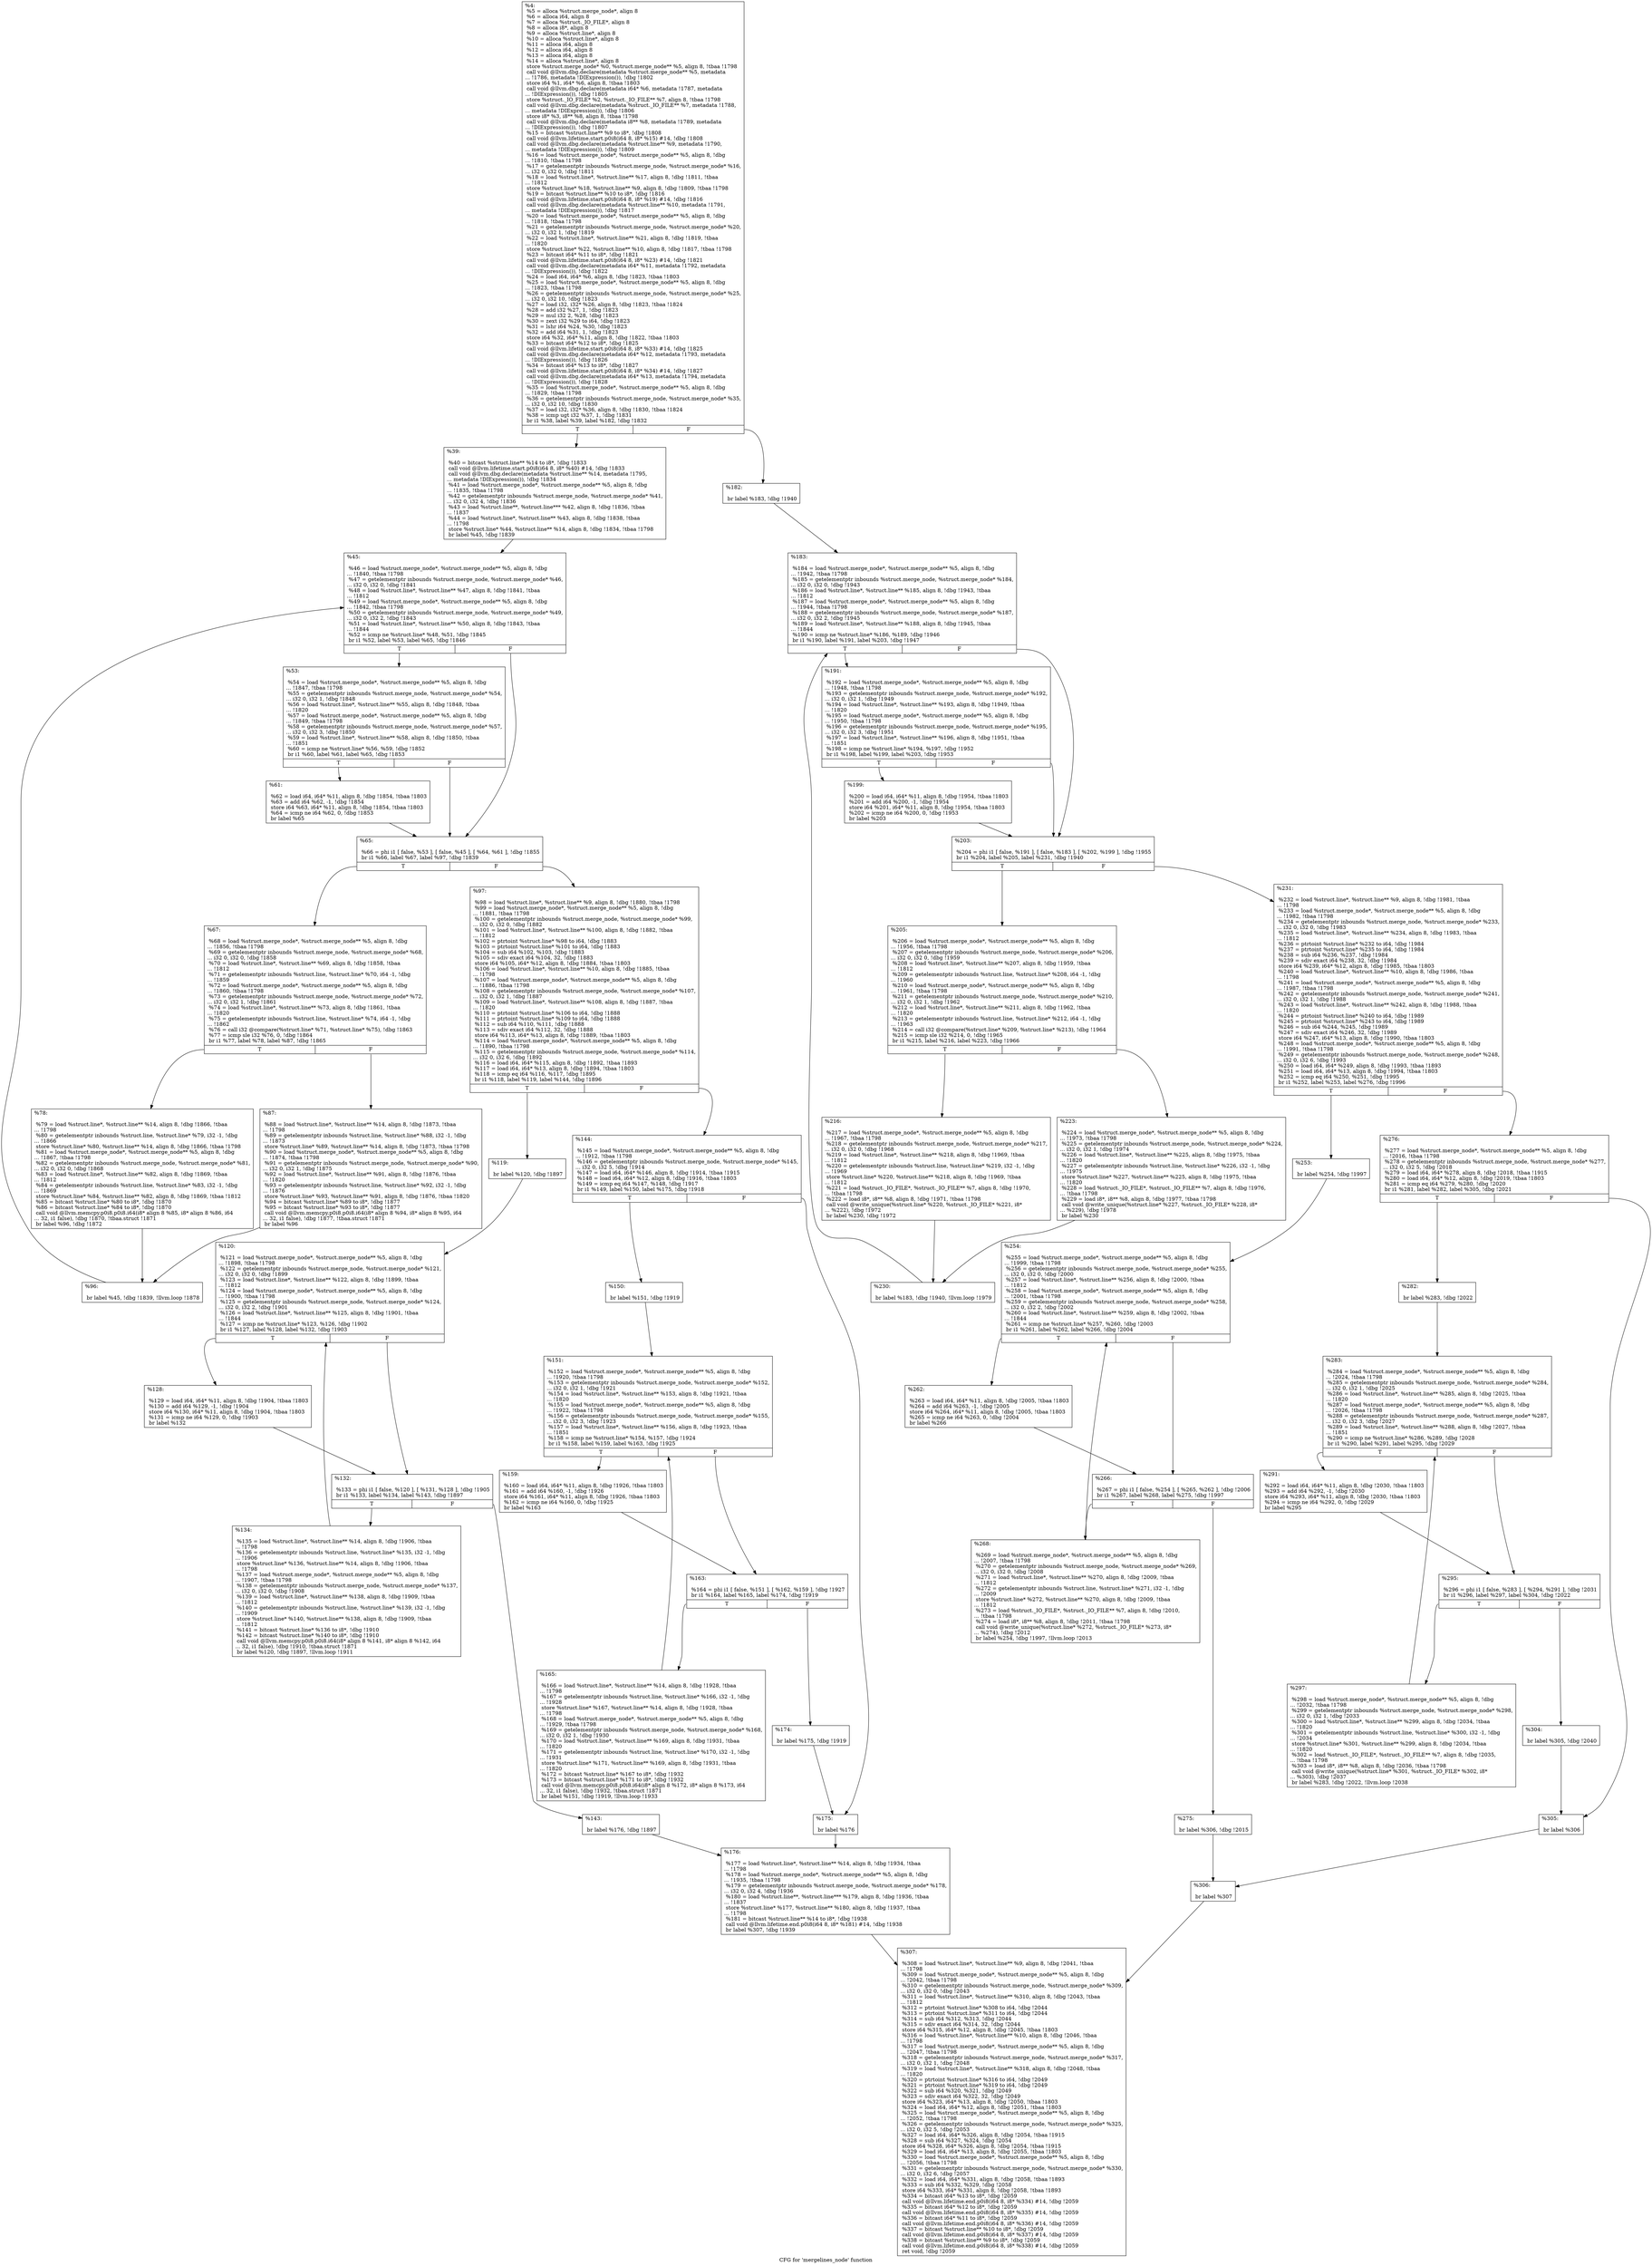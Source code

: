 digraph "CFG for 'mergelines_node' function" {
	label="CFG for 'mergelines_node' function";

	Node0x1fac4a0 [shape=record,label="{%4:\l  %5 = alloca %struct.merge_node*, align 8\l  %6 = alloca i64, align 8\l  %7 = alloca %struct._IO_FILE*, align 8\l  %8 = alloca i8*, align 8\l  %9 = alloca %struct.line*, align 8\l  %10 = alloca %struct.line*, align 8\l  %11 = alloca i64, align 8\l  %12 = alloca i64, align 8\l  %13 = alloca i64, align 8\l  %14 = alloca %struct.line*, align 8\l  store %struct.merge_node* %0, %struct.merge_node** %5, align 8, !tbaa !1798\l  call void @llvm.dbg.declare(metadata %struct.merge_node** %5, metadata\l... !1786, metadata !DIExpression()), !dbg !1802\l  store i64 %1, i64* %6, align 8, !tbaa !1803\l  call void @llvm.dbg.declare(metadata i64* %6, metadata !1787, metadata\l... !DIExpression()), !dbg !1805\l  store %struct._IO_FILE* %2, %struct._IO_FILE** %7, align 8, !tbaa !1798\l  call void @llvm.dbg.declare(metadata %struct._IO_FILE** %7, metadata !1788,\l... metadata !DIExpression()), !dbg !1806\l  store i8* %3, i8** %8, align 8, !tbaa !1798\l  call void @llvm.dbg.declare(metadata i8** %8, metadata !1789, metadata\l... !DIExpression()), !dbg !1807\l  %15 = bitcast %struct.line** %9 to i8*, !dbg !1808\l  call void @llvm.lifetime.start.p0i8(i64 8, i8* %15) #14, !dbg !1808\l  call void @llvm.dbg.declare(metadata %struct.line** %9, metadata !1790,\l... metadata !DIExpression()), !dbg !1809\l  %16 = load %struct.merge_node*, %struct.merge_node** %5, align 8, !dbg\l... !1810, !tbaa !1798\l  %17 = getelementptr inbounds %struct.merge_node, %struct.merge_node* %16,\l... i32 0, i32 0, !dbg !1811\l  %18 = load %struct.line*, %struct.line** %17, align 8, !dbg !1811, !tbaa\l... !1812\l  store %struct.line* %18, %struct.line** %9, align 8, !dbg !1809, !tbaa !1798\l  %19 = bitcast %struct.line** %10 to i8*, !dbg !1816\l  call void @llvm.lifetime.start.p0i8(i64 8, i8* %19) #14, !dbg !1816\l  call void @llvm.dbg.declare(metadata %struct.line** %10, metadata !1791,\l... metadata !DIExpression()), !dbg !1817\l  %20 = load %struct.merge_node*, %struct.merge_node** %5, align 8, !dbg\l... !1818, !tbaa !1798\l  %21 = getelementptr inbounds %struct.merge_node, %struct.merge_node* %20,\l... i32 0, i32 1, !dbg !1819\l  %22 = load %struct.line*, %struct.line** %21, align 8, !dbg !1819, !tbaa\l... !1820\l  store %struct.line* %22, %struct.line** %10, align 8, !dbg !1817, !tbaa !1798\l  %23 = bitcast i64* %11 to i8*, !dbg !1821\l  call void @llvm.lifetime.start.p0i8(i64 8, i8* %23) #14, !dbg !1821\l  call void @llvm.dbg.declare(metadata i64* %11, metadata !1792, metadata\l... !DIExpression()), !dbg !1822\l  %24 = load i64, i64* %6, align 8, !dbg !1823, !tbaa !1803\l  %25 = load %struct.merge_node*, %struct.merge_node** %5, align 8, !dbg\l... !1823, !tbaa !1798\l  %26 = getelementptr inbounds %struct.merge_node, %struct.merge_node* %25,\l... i32 0, i32 10, !dbg !1823\l  %27 = load i32, i32* %26, align 8, !dbg !1823, !tbaa !1824\l  %28 = add i32 %27, 1, !dbg !1823\l  %29 = mul i32 2, %28, !dbg !1823\l  %30 = zext i32 %29 to i64, !dbg !1823\l  %31 = lshr i64 %24, %30, !dbg !1823\l  %32 = add i64 %31, 1, !dbg !1823\l  store i64 %32, i64* %11, align 8, !dbg !1822, !tbaa !1803\l  %33 = bitcast i64* %12 to i8*, !dbg !1825\l  call void @llvm.lifetime.start.p0i8(i64 8, i8* %33) #14, !dbg !1825\l  call void @llvm.dbg.declare(metadata i64* %12, metadata !1793, metadata\l... !DIExpression()), !dbg !1826\l  %34 = bitcast i64* %13 to i8*, !dbg !1827\l  call void @llvm.lifetime.start.p0i8(i64 8, i8* %34) #14, !dbg !1827\l  call void @llvm.dbg.declare(metadata i64* %13, metadata !1794, metadata\l... !DIExpression()), !dbg !1828\l  %35 = load %struct.merge_node*, %struct.merge_node** %5, align 8, !dbg\l... !1829, !tbaa !1798\l  %36 = getelementptr inbounds %struct.merge_node, %struct.merge_node* %35,\l... i32 0, i32 10, !dbg !1830\l  %37 = load i32, i32* %36, align 8, !dbg !1830, !tbaa !1824\l  %38 = icmp ugt i32 %37, 1, !dbg !1831\l  br i1 %38, label %39, label %182, !dbg !1832\l|{<s0>T|<s1>F}}"];
	Node0x1fac4a0:s0 -> Node0x1facbd0;
	Node0x1fac4a0:s1 -> Node0x1fad3a0;
	Node0x1facbd0 [shape=record,label="{%39:\l\l  %40 = bitcast %struct.line** %14 to i8*, !dbg !1833\l  call void @llvm.lifetime.start.p0i8(i64 8, i8* %40) #14, !dbg !1833\l  call void @llvm.dbg.declare(metadata %struct.line** %14, metadata !1795,\l... metadata !DIExpression()), !dbg !1834\l  %41 = load %struct.merge_node*, %struct.merge_node** %5, align 8, !dbg\l... !1835, !tbaa !1798\l  %42 = getelementptr inbounds %struct.merge_node, %struct.merge_node* %41,\l... i32 0, i32 4, !dbg !1836\l  %43 = load %struct.line**, %struct.line*** %42, align 8, !dbg !1836, !tbaa\l... !1837\l  %44 = load %struct.line*, %struct.line** %43, align 8, !dbg !1838, !tbaa\l... !1798\l  store %struct.line* %44, %struct.line** %14, align 8, !dbg !1834, !tbaa !1798\l  br label %45, !dbg !1839\l}"];
	Node0x1facbd0 -> Node0x1facc20;
	Node0x1facc20 [shape=record,label="{%45:\l\l  %46 = load %struct.merge_node*, %struct.merge_node** %5, align 8, !dbg\l... !1840, !tbaa !1798\l  %47 = getelementptr inbounds %struct.merge_node, %struct.merge_node* %46,\l... i32 0, i32 0, !dbg !1841\l  %48 = load %struct.line*, %struct.line** %47, align 8, !dbg !1841, !tbaa\l... !1812\l  %49 = load %struct.merge_node*, %struct.merge_node** %5, align 8, !dbg\l... !1842, !tbaa !1798\l  %50 = getelementptr inbounds %struct.merge_node, %struct.merge_node* %49,\l... i32 0, i32 2, !dbg !1843\l  %51 = load %struct.line*, %struct.line** %50, align 8, !dbg !1843, !tbaa\l... !1844\l  %52 = icmp ne %struct.line* %48, %51, !dbg !1845\l  br i1 %52, label %53, label %65, !dbg !1846\l|{<s0>T|<s1>F}}"];
	Node0x1facc20:s0 -> Node0x1facc70;
	Node0x1facc20:s1 -> Node0x1facd10;
	Node0x1facc70 [shape=record,label="{%53:\l\l  %54 = load %struct.merge_node*, %struct.merge_node** %5, align 8, !dbg\l... !1847, !tbaa !1798\l  %55 = getelementptr inbounds %struct.merge_node, %struct.merge_node* %54,\l... i32 0, i32 1, !dbg !1848\l  %56 = load %struct.line*, %struct.line** %55, align 8, !dbg !1848, !tbaa\l... !1820\l  %57 = load %struct.merge_node*, %struct.merge_node** %5, align 8, !dbg\l... !1849, !tbaa !1798\l  %58 = getelementptr inbounds %struct.merge_node, %struct.merge_node* %57,\l... i32 0, i32 3, !dbg !1850\l  %59 = load %struct.line*, %struct.line** %58, align 8, !dbg !1850, !tbaa\l... !1851\l  %60 = icmp ne %struct.line* %56, %59, !dbg !1852\l  br i1 %60, label %61, label %65, !dbg !1853\l|{<s0>T|<s1>F}}"];
	Node0x1facc70:s0 -> Node0x1faccc0;
	Node0x1facc70:s1 -> Node0x1facd10;
	Node0x1faccc0 [shape=record,label="{%61:\l\l  %62 = load i64, i64* %11, align 8, !dbg !1854, !tbaa !1803\l  %63 = add i64 %62, -1, !dbg !1854\l  store i64 %63, i64* %11, align 8, !dbg !1854, !tbaa !1803\l  %64 = icmp ne i64 %62, 0, !dbg !1853\l  br label %65\l}"];
	Node0x1faccc0 -> Node0x1facd10;
	Node0x1facd10 [shape=record,label="{%65:\l\l  %66 = phi i1 [ false, %53 ], [ false, %45 ], [ %64, %61 ], !dbg !1855\l  br i1 %66, label %67, label %97, !dbg !1839\l|{<s0>T|<s1>F}}"];
	Node0x1facd10:s0 -> Node0x1facd60;
	Node0x1facd10:s1 -> Node0x1facea0;
	Node0x1facd60 [shape=record,label="{%67:\l\l  %68 = load %struct.merge_node*, %struct.merge_node** %5, align 8, !dbg\l... !1856, !tbaa !1798\l  %69 = getelementptr inbounds %struct.merge_node, %struct.merge_node* %68,\l... i32 0, i32 0, !dbg !1858\l  %70 = load %struct.line*, %struct.line** %69, align 8, !dbg !1858, !tbaa\l... !1812\l  %71 = getelementptr inbounds %struct.line, %struct.line* %70, i64 -1, !dbg\l... !1859\l  %72 = load %struct.merge_node*, %struct.merge_node** %5, align 8, !dbg\l... !1860, !tbaa !1798\l  %73 = getelementptr inbounds %struct.merge_node, %struct.merge_node* %72,\l... i32 0, i32 1, !dbg !1861\l  %74 = load %struct.line*, %struct.line** %73, align 8, !dbg !1861, !tbaa\l... !1820\l  %75 = getelementptr inbounds %struct.line, %struct.line* %74, i64 -1, !dbg\l... !1862\l  %76 = call i32 @compare(%struct.line* %71, %struct.line* %75), !dbg !1863\l  %77 = icmp sle i32 %76, 0, !dbg !1864\l  br i1 %77, label %78, label %87, !dbg !1865\l|{<s0>T|<s1>F}}"];
	Node0x1facd60:s0 -> Node0x1facdb0;
	Node0x1facd60:s1 -> Node0x1face00;
	Node0x1facdb0 [shape=record,label="{%78:\l\l  %79 = load %struct.line*, %struct.line** %14, align 8, !dbg !1866, !tbaa\l... !1798\l  %80 = getelementptr inbounds %struct.line, %struct.line* %79, i32 -1, !dbg\l... !1866\l  store %struct.line* %80, %struct.line** %14, align 8, !dbg !1866, !tbaa !1798\l  %81 = load %struct.merge_node*, %struct.merge_node** %5, align 8, !dbg\l... !1867, !tbaa !1798\l  %82 = getelementptr inbounds %struct.merge_node, %struct.merge_node* %81,\l... i32 0, i32 0, !dbg !1868\l  %83 = load %struct.line*, %struct.line** %82, align 8, !dbg !1869, !tbaa\l... !1812\l  %84 = getelementptr inbounds %struct.line, %struct.line* %83, i32 -1, !dbg\l... !1869\l  store %struct.line* %84, %struct.line** %82, align 8, !dbg !1869, !tbaa !1812\l  %85 = bitcast %struct.line* %80 to i8*, !dbg !1870\l  %86 = bitcast %struct.line* %84 to i8*, !dbg !1870\l  call void @llvm.memcpy.p0i8.p0i8.i64(i8* align 8 %85, i8* align 8 %86, i64\l... 32, i1 false), !dbg !1870, !tbaa.struct !1871\l  br label %96, !dbg !1872\l}"];
	Node0x1facdb0 -> Node0x1face50;
	Node0x1face00 [shape=record,label="{%87:\l\l  %88 = load %struct.line*, %struct.line** %14, align 8, !dbg !1873, !tbaa\l... !1798\l  %89 = getelementptr inbounds %struct.line, %struct.line* %88, i32 -1, !dbg\l... !1873\l  store %struct.line* %89, %struct.line** %14, align 8, !dbg !1873, !tbaa !1798\l  %90 = load %struct.merge_node*, %struct.merge_node** %5, align 8, !dbg\l... !1874, !tbaa !1798\l  %91 = getelementptr inbounds %struct.merge_node, %struct.merge_node* %90,\l... i32 0, i32 1, !dbg !1875\l  %92 = load %struct.line*, %struct.line** %91, align 8, !dbg !1876, !tbaa\l... !1820\l  %93 = getelementptr inbounds %struct.line, %struct.line* %92, i32 -1, !dbg\l... !1876\l  store %struct.line* %93, %struct.line** %91, align 8, !dbg !1876, !tbaa !1820\l  %94 = bitcast %struct.line* %89 to i8*, !dbg !1877\l  %95 = bitcast %struct.line* %93 to i8*, !dbg !1877\l  call void @llvm.memcpy.p0i8.p0i8.i64(i8* align 8 %94, i8* align 8 %95, i64\l... 32, i1 false), !dbg !1877, !tbaa.struct !1871\l  br label %96\l}"];
	Node0x1face00 -> Node0x1face50;
	Node0x1face50 [shape=record,label="{%96:\l\l  br label %45, !dbg !1839, !llvm.loop !1878\l}"];
	Node0x1face50 -> Node0x1facc20;
	Node0x1facea0 [shape=record,label="{%97:\l\l  %98 = load %struct.line*, %struct.line** %9, align 8, !dbg !1880, !tbaa !1798\l  %99 = load %struct.merge_node*, %struct.merge_node** %5, align 8, !dbg\l... !1881, !tbaa !1798\l  %100 = getelementptr inbounds %struct.merge_node, %struct.merge_node* %99,\l... i32 0, i32 0, !dbg !1882\l  %101 = load %struct.line*, %struct.line** %100, align 8, !dbg !1882, !tbaa\l... !1812\l  %102 = ptrtoint %struct.line* %98 to i64, !dbg !1883\l  %103 = ptrtoint %struct.line* %101 to i64, !dbg !1883\l  %104 = sub i64 %102, %103, !dbg !1883\l  %105 = sdiv exact i64 %104, 32, !dbg !1883\l  store i64 %105, i64* %12, align 8, !dbg !1884, !tbaa !1803\l  %106 = load %struct.line*, %struct.line** %10, align 8, !dbg !1885, !tbaa\l... !1798\l  %107 = load %struct.merge_node*, %struct.merge_node** %5, align 8, !dbg\l... !1886, !tbaa !1798\l  %108 = getelementptr inbounds %struct.merge_node, %struct.merge_node* %107,\l... i32 0, i32 1, !dbg !1887\l  %109 = load %struct.line*, %struct.line** %108, align 8, !dbg !1887, !tbaa\l... !1820\l  %110 = ptrtoint %struct.line* %106 to i64, !dbg !1888\l  %111 = ptrtoint %struct.line* %109 to i64, !dbg !1888\l  %112 = sub i64 %110, %111, !dbg !1888\l  %113 = sdiv exact i64 %112, 32, !dbg !1888\l  store i64 %113, i64* %13, align 8, !dbg !1889, !tbaa !1803\l  %114 = load %struct.merge_node*, %struct.merge_node** %5, align 8, !dbg\l... !1890, !tbaa !1798\l  %115 = getelementptr inbounds %struct.merge_node, %struct.merge_node* %114,\l... i32 0, i32 6, !dbg !1892\l  %116 = load i64, i64* %115, align 8, !dbg !1892, !tbaa !1893\l  %117 = load i64, i64* %13, align 8, !dbg !1894, !tbaa !1803\l  %118 = icmp eq i64 %116, %117, !dbg !1895\l  br i1 %118, label %119, label %144, !dbg !1896\l|{<s0>T|<s1>F}}"];
	Node0x1facea0:s0 -> Node0x1facef0;
	Node0x1facea0:s1 -> Node0x1fad0d0;
	Node0x1facef0 [shape=record,label="{%119:\l\l  br label %120, !dbg !1897\l}"];
	Node0x1facef0 -> Node0x1facf40;
	Node0x1facf40 [shape=record,label="{%120:\l\l  %121 = load %struct.merge_node*, %struct.merge_node** %5, align 8, !dbg\l... !1898, !tbaa !1798\l  %122 = getelementptr inbounds %struct.merge_node, %struct.merge_node* %121,\l... i32 0, i32 0, !dbg !1899\l  %123 = load %struct.line*, %struct.line** %122, align 8, !dbg !1899, !tbaa\l... !1812\l  %124 = load %struct.merge_node*, %struct.merge_node** %5, align 8, !dbg\l... !1900, !tbaa !1798\l  %125 = getelementptr inbounds %struct.merge_node, %struct.merge_node* %124,\l... i32 0, i32 2, !dbg !1901\l  %126 = load %struct.line*, %struct.line** %125, align 8, !dbg !1901, !tbaa\l... !1844\l  %127 = icmp ne %struct.line* %123, %126, !dbg !1902\l  br i1 %127, label %128, label %132, !dbg !1903\l|{<s0>T|<s1>F}}"];
	Node0x1facf40:s0 -> Node0x1facf90;
	Node0x1facf40:s1 -> Node0x1facfe0;
	Node0x1facf90 [shape=record,label="{%128:\l\l  %129 = load i64, i64* %11, align 8, !dbg !1904, !tbaa !1803\l  %130 = add i64 %129, -1, !dbg !1904\l  store i64 %130, i64* %11, align 8, !dbg !1904, !tbaa !1803\l  %131 = icmp ne i64 %129, 0, !dbg !1903\l  br label %132\l}"];
	Node0x1facf90 -> Node0x1facfe0;
	Node0x1facfe0 [shape=record,label="{%132:\l\l  %133 = phi i1 [ false, %120 ], [ %131, %128 ], !dbg !1905\l  br i1 %133, label %134, label %143, !dbg !1897\l|{<s0>T|<s1>F}}"];
	Node0x1facfe0:s0 -> Node0x1fad030;
	Node0x1facfe0:s1 -> Node0x1fad080;
	Node0x1fad030 [shape=record,label="{%134:\l\l  %135 = load %struct.line*, %struct.line** %14, align 8, !dbg !1906, !tbaa\l... !1798\l  %136 = getelementptr inbounds %struct.line, %struct.line* %135, i32 -1, !dbg\l... !1906\l  store %struct.line* %136, %struct.line** %14, align 8, !dbg !1906, !tbaa\l... !1798\l  %137 = load %struct.merge_node*, %struct.merge_node** %5, align 8, !dbg\l... !1907, !tbaa !1798\l  %138 = getelementptr inbounds %struct.merge_node, %struct.merge_node* %137,\l... i32 0, i32 0, !dbg !1908\l  %139 = load %struct.line*, %struct.line** %138, align 8, !dbg !1909, !tbaa\l... !1812\l  %140 = getelementptr inbounds %struct.line, %struct.line* %139, i32 -1, !dbg\l... !1909\l  store %struct.line* %140, %struct.line** %138, align 8, !dbg !1909, !tbaa\l... !1812\l  %141 = bitcast %struct.line* %136 to i8*, !dbg !1910\l  %142 = bitcast %struct.line* %140 to i8*, !dbg !1910\l  call void @llvm.memcpy.p0i8.p0i8.i64(i8* align 8 %141, i8* align 8 %142, i64\l... 32, i1 false), !dbg !1910, !tbaa.struct !1871\l  br label %120, !dbg !1897, !llvm.loop !1911\l}"];
	Node0x1fad030 -> Node0x1facf40;
	Node0x1fad080 [shape=record,label="{%143:\l\l  br label %176, !dbg !1897\l}"];
	Node0x1fad080 -> Node0x1fad350;
	Node0x1fad0d0 [shape=record,label="{%144:\l\l  %145 = load %struct.merge_node*, %struct.merge_node** %5, align 8, !dbg\l... !1912, !tbaa !1798\l  %146 = getelementptr inbounds %struct.merge_node, %struct.merge_node* %145,\l... i32 0, i32 5, !dbg !1914\l  %147 = load i64, i64* %146, align 8, !dbg !1914, !tbaa !1915\l  %148 = load i64, i64* %12, align 8, !dbg !1916, !tbaa !1803\l  %149 = icmp eq i64 %147, %148, !dbg !1917\l  br i1 %149, label %150, label %175, !dbg !1918\l|{<s0>T|<s1>F}}"];
	Node0x1fad0d0:s0 -> Node0x1fad120;
	Node0x1fad0d0:s1 -> Node0x1fad300;
	Node0x1fad120 [shape=record,label="{%150:\l\l  br label %151, !dbg !1919\l}"];
	Node0x1fad120 -> Node0x1fad170;
	Node0x1fad170 [shape=record,label="{%151:\l\l  %152 = load %struct.merge_node*, %struct.merge_node** %5, align 8, !dbg\l... !1920, !tbaa !1798\l  %153 = getelementptr inbounds %struct.merge_node, %struct.merge_node* %152,\l... i32 0, i32 1, !dbg !1921\l  %154 = load %struct.line*, %struct.line** %153, align 8, !dbg !1921, !tbaa\l... !1820\l  %155 = load %struct.merge_node*, %struct.merge_node** %5, align 8, !dbg\l... !1922, !tbaa !1798\l  %156 = getelementptr inbounds %struct.merge_node, %struct.merge_node* %155,\l... i32 0, i32 3, !dbg !1923\l  %157 = load %struct.line*, %struct.line** %156, align 8, !dbg !1923, !tbaa\l... !1851\l  %158 = icmp ne %struct.line* %154, %157, !dbg !1924\l  br i1 %158, label %159, label %163, !dbg !1925\l|{<s0>T|<s1>F}}"];
	Node0x1fad170:s0 -> Node0x1fad1c0;
	Node0x1fad170:s1 -> Node0x1fad210;
	Node0x1fad1c0 [shape=record,label="{%159:\l\l  %160 = load i64, i64* %11, align 8, !dbg !1926, !tbaa !1803\l  %161 = add i64 %160, -1, !dbg !1926\l  store i64 %161, i64* %11, align 8, !dbg !1926, !tbaa !1803\l  %162 = icmp ne i64 %160, 0, !dbg !1925\l  br label %163\l}"];
	Node0x1fad1c0 -> Node0x1fad210;
	Node0x1fad210 [shape=record,label="{%163:\l\l  %164 = phi i1 [ false, %151 ], [ %162, %159 ], !dbg !1927\l  br i1 %164, label %165, label %174, !dbg !1919\l|{<s0>T|<s1>F}}"];
	Node0x1fad210:s0 -> Node0x1fad260;
	Node0x1fad210:s1 -> Node0x1fad2b0;
	Node0x1fad260 [shape=record,label="{%165:\l\l  %166 = load %struct.line*, %struct.line** %14, align 8, !dbg !1928, !tbaa\l... !1798\l  %167 = getelementptr inbounds %struct.line, %struct.line* %166, i32 -1, !dbg\l... !1928\l  store %struct.line* %167, %struct.line** %14, align 8, !dbg !1928, !tbaa\l... !1798\l  %168 = load %struct.merge_node*, %struct.merge_node** %5, align 8, !dbg\l... !1929, !tbaa !1798\l  %169 = getelementptr inbounds %struct.merge_node, %struct.merge_node* %168,\l... i32 0, i32 1, !dbg !1930\l  %170 = load %struct.line*, %struct.line** %169, align 8, !dbg !1931, !tbaa\l... !1820\l  %171 = getelementptr inbounds %struct.line, %struct.line* %170, i32 -1, !dbg\l... !1931\l  store %struct.line* %171, %struct.line** %169, align 8, !dbg !1931, !tbaa\l... !1820\l  %172 = bitcast %struct.line* %167 to i8*, !dbg !1932\l  %173 = bitcast %struct.line* %171 to i8*, !dbg !1932\l  call void @llvm.memcpy.p0i8.p0i8.i64(i8* align 8 %172, i8* align 8 %173, i64\l... 32, i1 false), !dbg !1932, !tbaa.struct !1871\l  br label %151, !dbg !1919, !llvm.loop !1933\l}"];
	Node0x1fad260 -> Node0x1fad170;
	Node0x1fad2b0 [shape=record,label="{%174:\l\l  br label %175, !dbg !1919\l}"];
	Node0x1fad2b0 -> Node0x1fad300;
	Node0x1fad300 [shape=record,label="{%175:\l\l  br label %176\l}"];
	Node0x1fad300 -> Node0x1fad350;
	Node0x1fad350 [shape=record,label="{%176:\l\l  %177 = load %struct.line*, %struct.line** %14, align 8, !dbg !1934, !tbaa\l... !1798\l  %178 = load %struct.merge_node*, %struct.merge_node** %5, align 8, !dbg\l... !1935, !tbaa !1798\l  %179 = getelementptr inbounds %struct.merge_node, %struct.merge_node* %178,\l... i32 0, i32 4, !dbg !1936\l  %180 = load %struct.line**, %struct.line*** %179, align 8, !dbg !1936, !tbaa\l... !1837\l  store %struct.line* %177, %struct.line** %180, align 8, !dbg !1937, !tbaa\l... !1798\l  %181 = bitcast %struct.line** %14 to i8*, !dbg !1938\l  call void @llvm.lifetime.end.p0i8(i64 8, i8* %181) #14, !dbg !1938\l  br label %307, !dbg !1939\l}"];
	Node0x1fad350 -> Node0x1fadb70;
	Node0x1fad3a0 [shape=record,label="{%182:\l\l  br label %183, !dbg !1940\l}"];
	Node0x1fad3a0 -> Node0x1fad3f0;
	Node0x1fad3f0 [shape=record,label="{%183:\l\l  %184 = load %struct.merge_node*, %struct.merge_node** %5, align 8, !dbg\l... !1942, !tbaa !1798\l  %185 = getelementptr inbounds %struct.merge_node, %struct.merge_node* %184,\l... i32 0, i32 0, !dbg !1943\l  %186 = load %struct.line*, %struct.line** %185, align 8, !dbg !1943, !tbaa\l... !1812\l  %187 = load %struct.merge_node*, %struct.merge_node** %5, align 8, !dbg\l... !1944, !tbaa !1798\l  %188 = getelementptr inbounds %struct.merge_node, %struct.merge_node* %187,\l... i32 0, i32 2, !dbg !1945\l  %189 = load %struct.line*, %struct.line** %188, align 8, !dbg !1945, !tbaa\l... !1844\l  %190 = icmp ne %struct.line* %186, %189, !dbg !1946\l  br i1 %190, label %191, label %203, !dbg !1947\l|{<s0>T|<s1>F}}"];
	Node0x1fad3f0:s0 -> Node0x1fad440;
	Node0x1fad3f0:s1 -> Node0x1fad4e0;
	Node0x1fad440 [shape=record,label="{%191:\l\l  %192 = load %struct.merge_node*, %struct.merge_node** %5, align 8, !dbg\l... !1948, !tbaa !1798\l  %193 = getelementptr inbounds %struct.merge_node, %struct.merge_node* %192,\l... i32 0, i32 1, !dbg !1949\l  %194 = load %struct.line*, %struct.line** %193, align 8, !dbg !1949, !tbaa\l... !1820\l  %195 = load %struct.merge_node*, %struct.merge_node** %5, align 8, !dbg\l... !1950, !tbaa !1798\l  %196 = getelementptr inbounds %struct.merge_node, %struct.merge_node* %195,\l... i32 0, i32 3, !dbg !1951\l  %197 = load %struct.line*, %struct.line** %196, align 8, !dbg !1951, !tbaa\l... !1851\l  %198 = icmp ne %struct.line* %194, %197, !dbg !1952\l  br i1 %198, label %199, label %203, !dbg !1953\l|{<s0>T|<s1>F}}"];
	Node0x1fad440:s0 -> Node0x1fad490;
	Node0x1fad440:s1 -> Node0x1fad4e0;
	Node0x1fad490 [shape=record,label="{%199:\l\l  %200 = load i64, i64* %11, align 8, !dbg !1954, !tbaa !1803\l  %201 = add i64 %200, -1, !dbg !1954\l  store i64 %201, i64* %11, align 8, !dbg !1954, !tbaa !1803\l  %202 = icmp ne i64 %200, 0, !dbg !1953\l  br label %203\l}"];
	Node0x1fad490 -> Node0x1fad4e0;
	Node0x1fad4e0 [shape=record,label="{%203:\l\l  %204 = phi i1 [ false, %191 ], [ false, %183 ], [ %202, %199 ], !dbg !1955\l  br i1 %204, label %205, label %231, !dbg !1940\l|{<s0>T|<s1>F}}"];
	Node0x1fad4e0:s0 -> Node0x1fad530;
	Node0x1fad4e0:s1 -> Node0x1fad670;
	Node0x1fad530 [shape=record,label="{%205:\l\l  %206 = load %struct.merge_node*, %struct.merge_node** %5, align 8, !dbg\l... !1956, !tbaa !1798\l  %207 = getelementptr inbounds %struct.merge_node, %struct.merge_node* %206,\l... i32 0, i32 0, !dbg !1959\l  %208 = load %struct.line*, %struct.line** %207, align 8, !dbg !1959, !tbaa\l... !1812\l  %209 = getelementptr inbounds %struct.line, %struct.line* %208, i64 -1, !dbg\l... !1960\l  %210 = load %struct.merge_node*, %struct.merge_node** %5, align 8, !dbg\l... !1961, !tbaa !1798\l  %211 = getelementptr inbounds %struct.merge_node, %struct.merge_node* %210,\l... i32 0, i32 1, !dbg !1962\l  %212 = load %struct.line*, %struct.line** %211, align 8, !dbg !1962, !tbaa\l... !1820\l  %213 = getelementptr inbounds %struct.line, %struct.line* %212, i64 -1, !dbg\l... !1963\l  %214 = call i32 @compare(%struct.line* %209, %struct.line* %213), !dbg !1964\l  %215 = icmp sle i32 %214, 0, !dbg !1965\l  br i1 %215, label %216, label %223, !dbg !1966\l|{<s0>T|<s1>F}}"];
	Node0x1fad530:s0 -> Node0x1fad580;
	Node0x1fad530:s1 -> Node0x1fad5d0;
	Node0x1fad580 [shape=record,label="{%216:\l\l  %217 = load %struct.merge_node*, %struct.merge_node** %5, align 8, !dbg\l... !1967, !tbaa !1798\l  %218 = getelementptr inbounds %struct.merge_node, %struct.merge_node* %217,\l... i32 0, i32 0, !dbg !1968\l  %219 = load %struct.line*, %struct.line** %218, align 8, !dbg !1969, !tbaa\l... !1812\l  %220 = getelementptr inbounds %struct.line, %struct.line* %219, i32 -1, !dbg\l... !1969\l  store %struct.line* %220, %struct.line** %218, align 8, !dbg !1969, !tbaa\l... !1812\l  %221 = load %struct._IO_FILE*, %struct._IO_FILE** %7, align 8, !dbg !1970,\l... !tbaa !1798\l  %222 = load i8*, i8** %8, align 8, !dbg !1971, !tbaa !1798\l  call void @write_unique(%struct.line* %220, %struct._IO_FILE* %221, i8*\l... %222), !dbg !1972\l  br label %230, !dbg !1972\l}"];
	Node0x1fad580 -> Node0x1fad620;
	Node0x1fad5d0 [shape=record,label="{%223:\l\l  %224 = load %struct.merge_node*, %struct.merge_node** %5, align 8, !dbg\l... !1973, !tbaa !1798\l  %225 = getelementptr inbounds %struct.merge_node, %struct.merge_node* %224,\l... i32 0, i32 1, !dbg !1974\l  %226 = load %struct.line*, %struct.line** %225, align 8, !dbg !1975, !tbaa\l... !1820\l  %227 = getelementptr inbounds %struct.line, %struct.line* %226, i32 -1, !dbg\l... !1975\l  store %struct.line* %227, %struct.line** %225, align 8, !dbg !1975, !tbaa\l... !1820\l  %228 = load %struct._IO_FILE*, %struct._IO_FILE** %7, align 8, !dbg !1976,\l... !tbaa !1798\l  %229 = load i8*, i8** %8, align 8, !dbg !1977, !tbaa !1798\l  call void @write_unique(%struct.line* %227, %struct._IO_FILE* %228, i8*\l... %229), !dbg !1978\l  br label %230\l}"];
	Node0x1fad5d0 -> Node0x1fad620;
	Node0x1fad620 [shape=record,label="{%230:\l\l  br label %183, !dbg !1940, !llvm.loop !1979\l}"];
	Node0x1fad620 -> Node0x1fad3f0;
	Node0x1fad670 [shape=record,label="{%231:\l\l  %232 = load %struct.line*, %struct.line** %9, align 8, !dbg !1981, !tbaa\l... !1798\l  %233 = load %struct.merge_node*, %struct.merge_node** %5, align 8, !dbg\l... !1982, !tbaa !1798\l  %234 = getelementptr inbounds %struct.merge_node, %struct.merge_node* %233,\l... i32 0, i32 0, !dbg !1983\l  %235 = load %struct.line*, %struct.line** %234, align 8, !dbg !1983, !tbaa\l... !1812\l  %236 = ptrtoint %struct.line* %232 to i64, !dbg !1984\l  %237 = ptrtoint %struct.line* %235 to i64, !dbg !1984\l  %238 = sub i64 %236, %237, !dbg !1984\l  %239 = sdiv exact i64 %238, 32, !dbg !1984\l  store i64 %239, i64* %12, align 8, !dbg !1985, !tbaa !1803\l  %240 = load %struct.line*, %struct.line** %10, align 8, !dbg !1986, !tbaa\l... !1798\l  %241 = load %struct.merge_node*, %struct.merge_node** %5, align 8, !dbg\l... !1987, !tbaa !1798\l  %242 = getelementptr inbounds %struct.merge_node, %struct.merge_node* %241,\l... i32 0, i32 1, !dbg !1988\l  %243 = load %struct.line*, %struct.line** %242, align 8, !dbg !1988, !tbaa\l... !1820\l  %244 = ptrtoint %struct.line* %240 to i64, !dbg !1989\l  %245 = ptrtoint %struct.line* %243 to i64, !dbg !1989\l  %246 = sub i64 %244, %245, !dbg !1989\l  %247 = sdiv exact i64 %246, 32, !dbg !1989\l  store i64 %247, i64* %13, align 8, !dbg !1990, !tbaa !1803\l  %248 = load %struct.merge_node*, %struct.merge_node** %5, align 8, !dbg\l... !1991, !tbaa !1798\l  %249 = getelementptr inbounds %struct.merge_node, %struct.merge_node* %248,\l... i32 0, i32 6, !dbg !1993\l  %250 = load i64, i64* %249, align 8, !dbg !1993, !tbaa !1893\l  %251 = load i64, i64* %13, align 8, !dbg !1994, !tbaa !1803\l  %252 = icmp eq i64 %250, %251, !dbg !1995\l  br i1 %252, label %253, label %276, !dbg !1996\l|{<s0>T|<s1>F}}"];
	Node0x1fad670:s0 -> Node0x1fad6c0;
	Node0x1fad670:s1 -> Node0x1fad8a0;
	Node0x1fad6c0 [shape=record,label="{%253:\l\l  br label %254, !dbg !1997\l}"];
	Node0x1fad6c0 -> Node0x1fad710;
	Node0x1fad710 [shape=record,label="{%254:\l\l  %255 = load %struct.merge_node*, %struct.merge_node** %5, align 8, !dbg\l... !1999, !tbaa !1798\l  %256 = getelementptr inbounds %struct.merge_node, %struct.merge_node* %255,\l... i32 0, i32 0, !dbg !2000\l  %257 = load %struct.line*, %struct.line** %256, align 8, !dbg !2000, !tbaa\l... !1812\l  %258 = load %struct.merge_node*, %struct.merge_node** %5, align 8, !dbg\l... !2001, !tbaa !1798\l  %259 = getelementptr inbounds %struct.merge_node, %struct.merge_node* %258,\l... i32 0, i32 2, !dbg !2002\l  %260 = load %struct.line*, %struct.line** %259, align 8, !dbg !2002, !tbaa\l... !1844\l  %261 = icmp ne %struct.line* %257, %260, !dbg !2003\l  br i1 %261, label %262, label %266, !dbg !2004\l|{<s0>T|<s1>F}}"];
	Node0x1fad710:s0 -> Node0x1fad760;
	Node0x1fad710:s1 -> Node0x1fad7b0;
	Node0x1fad760 [shape=record,label="{%262:\l\l  %263 = load i64, i64* %11, align 8, !dbg !2005, !tbaa !1803\l  %264 = add i64 %263, -1, !dbg !2005\l  store i64 %264, i64* %11, align 8, !dbg !2005, !tbaa !1803\l  %265 = icmp ne i64 %263, 0, !dbg !2004\l  br label %266\l}"];
	Node0x1fad760 -> Node0x1fad7b0;
	Node0x1fad7b0 [shape=record,label="{%266:\l\l  %267 = phi i1 [ false, %254 ], [ %265, %262 ], !dbg !2006\l  br i1 %267, label %268, label %275, !dbg !1997\l|{<s0>T|<s1>F}}"];
	Node0x1fad7b0:s0 -> Node0x1fad800;
	Node0x1fad7b0:s1 -> Node0x1fad850;
	Node0x1fad800 [shape=record,label="{%268:\l\l  %269 = load %struct.merge_node*, %struct.merge_node** %5, align 8, !dbg\l... !2007, !tbaa !1798\l  %270 = getelementptr inbounds %struct.merge_node, %struct.merge_node* %269,\l... i32 0, i32 0, !dbg !2008\l  %271 = load %struct.line*, %struct.line** %270, align 8, !dbg !2009, !tbaa\l... !1812\l  %272 = getelementptr inbounds %struct.line, %struct.line* %271, i32 -1, !dbg\l... !2009\l  store %struct.line* %272, %struct.line** %270, align 8, !dbg !2009, !tbaa\l... !1812\l  %273 = load %struct._IO_FILE*, %struct._IO_FILE** %7, align 8, !dbg !2010,\l... !tbaa !1798\l  %274 = load i8*, i8** %8, align 8, !dbg !2011, !tbaa !1798\l  call void @write_unique(%struct.line* %272, %struct._IO_FILE* %273, i8*\l... %274), !dbg !2012\l  br label %254, !dbg !1997, !llvm.loop !2013\l}"];
	Node0x1fad800 -> Node0x1fad710;
	Node0x1fad850 [shape=record,label="{%275:\l\l  br label %306, !dbg !2015\l}"];
	Node0x1fad850 -> Node0x1fadb20;
	Node0x1fad8a0 [shape=record,label="{%276:\l\l  %277 = load %struct.merge_node*, %struct.merge_node** %5, align 8, !dbg\l... !2016, !tbaa !1798\l  %278 = getelementptr inbounds %struct.merge_node, %struct.merge_node* %277,\l... i32 0, i32 5, !dbg !2018\l  %279 = load i64, i64* %278, align 8, !dbg !2018, !tbaa !1915\l  %280 = load i64, i64* %12, align 8, !dbg !2019, !tbaa !1803\l  %281 = icmp eq i64 %279, %280, !dbg !2020\l  br i1 %281, label %282, label %305, !dbg !2021\l|{<s0>T|<s1>F}}"];
	Node0x1fad8a0:s0 -> Node0x1fad8f0;
	Node0x1fad8a0:s1 -> Node0x1fadad0;
	Node0x1fad8f0 [shape=record,label="{%282:\l\l  br label %283, !dbg !2022\l}"];
	Node0x1fad8f0 -> Node0x1fad940;
	Node0x1fad940 [shape=record,label="{%283:\l\l  %284 = load %struct.merge_node*, %struct.merge_node** %5, align 8, !dbg\l... !2024, !tbaa !1798\l  %285 = getelementptr inbounds %struct.merge_node, %struct.merge_node* %284,\l... i32 0, i32 1, !dbg !2025\l  %286 = load %struct.line*, %struct.line** %285, align 8, !dbg !2025, !tbaa\l... !1820\l  %287 = load %struct.merge_node*, %struct.merge_node** %5, align 8, !dbg\l... !2026, !tbaa !1798\l  %288 = getelementptr inbounds %struct.merge_node, %struct.merge_node* %287,\l... i32 0, i32 3, !dbg !2027\l  %289 = load %struct.line*, %struct.line** %288, align 8, !dbg !2027, !tbaa\l... !1851\l  %290 = icmp ne %struct.line* %286, %289, !dbg !2028\l  br i1 %290, label %291, label %295, !dbg !2029\l|{<s0>T|<s1>F}}"];
	Node0x1fad940:s0 -> Node0x1fad990;
	Node0x1fad940:s1 -> Node0x1fad9e0;
	Node0x1fad990 [shape=record,label="{%291:\l\l  %292 = load i64, i64* %11, align 8, !dbg !2030, !tbaa !1803\l  %293 = add i64 %292, -1, !dbg !2030\l  store i64 %293, i64* %11, align 8, !dbg !2030, !tbaa !1803\l  %294 = icmp ne i64 %292, 0, !dbg !2029\l  br label %295\l}"];
	Node0x1fad990 -> Node0x1fad9e0;
	Node0x1fad9e0 [shape=record,label="{%295:\l\l  %296 = phi i1 [ false, %283 ], [ %294, %291 ], !dbg !2031\l  br i1 %296, label %297, label %304, !dbg !2022\l|{<s0>T|<s1>F}}"];
	Node0x1fad9e0:s0 -> Node0x1fada30;
	Node0x1fad9e0:s1 -> Node0x1fada80;
	Node0x1fada30 [shape=record,label="{%297:\l\l  %298 = load %struct.merge_node*, %struct.merge_node** %5, align 8, !dbg\l... !2032, !tbaa !1798\l  %299 = getelementptr inbounds %struct.merge_node, %struct.merge_node* %298,\l... i32 0, i32 1, !dbg !2033\l  %300 = load %struct.line*, %struct.line** %299, align 8, !dbg !2034, !tbaa\l... !1820\l  %301 = getelementptr inbounds %struct.line, %struct.line* %300, i32 -1, !dbg\l... !2034\l  store %struct.line* %301, %struct.line** %299, align 8, !dbg !2034, !tbaa\l... !1820\l  %302 = load %struct._IO_FILE*, %struct._IO_FILE** %7, align 8, !dbg !2035,\l... !tbaa !1798\l  %303 = load i8*, i8** %8, align 8, !dbg !2036, !tbaa !1798\l  call void @write_unique(%struct.line* %301, %struct._IO_FILE* %302, i8*\l... %303), !dbg !2037\l  br label %283, !dbg !2022, !llvm.loop !2038\l}"];
	Node0x1fada30 -> Node0x1fad940;
	Node0x1fada80 [shape=record,label="{%304:\l\l  br label %305, !dbg !2040\l}"];
	Node0x1fada80 -> Node0x1fadad0;
	Node0x1fadad0 [shape=record,label="{%305:\l\l  br label %306\l}"];
	Node0x1fadad0 -> Node0x1fadb20;
	Node0x1fadb20 [shape=record,label="{%306:\l\l  br label %307\l}"];
	Node0x1fadb20 -> Node0x1fadb70;
	Node0x1fadb70 [shape=record,label="{%307:\l\l  %308 = load %struct.line*, %struct.line** %9, align 8, !dbg !2041, !tbaa\l... !1798\l  %309 = load %struct.merge_node*, %struct.merge_node** %5, align 8, !dbg\l... !2042, !tbaa !1798\l  %310 = getelementptr inbounds %struct.merge_node, %struct.merge_node* %309,\l... i32 0, i32 0, !dbg !2043\l  %311 = load %struct.line*, %struct.line** %310, align 8, !dbg !2043, !tbaa\l... !1812\l  %312 = ptrtoint %struct.line* %308 to i64, !dbg !2044\l  %313 = ptrtoint %struct.line* %311 to i64, !dbg !2044\l  %314 = sub i64 %312, %313, !dbg !2044\l  %315 = sdiv exact i64 %314, 32, !dbg !2044\l  store i64 %315, i64* %12, align 8, !dbg !2045, !tbaa !1803\l  %316 = load %struct.line*, %struct.line** %10, align 8, !dbg !2046, !tbaa\l... !1798\l  %317 = load %struct.merge_node*, %struct.merge_node** %5, align 8, !dbg\l... !2047, !tbaa !1798\l  %318 = getelementptr inbounds %struct.merge_node, %struct.merge_node* %317,\l... i32 0, i32 1, !dbg !2048\l  %319 = load %struct.line*, %struct.line** %318, align 8, !dbg !2048, !tbaa\l... !1820\l  %320 = ptrtoint %struct.line* %316 to i64, !dbg !2049\l  %321 = ptrtoint %struct.line* %319 to i64, !dbg !2049\l  %322 = sub i64 %320, %321, !dbg !2049\l  %323 = sdiv exact i64 %322, 32, !dbg !2049\l  store i64 %323, i64* %13, align 8, !dbg !2050, !tbaa !1803\l  %324 = load i64, i64* %12, align 8, !dbg !2051, !tbaa !1803\l  %325 = load %struct.merge_node*, %struct.merge_node** %5, align 8, !dbg\l... !2052, !tbaa !1798\l  %326 = getelementptr inbounds %struct.merge_node, %struct.merge_node* %325,\l... i32 0, i32 5, !dbg !2053\l  %327 = load i64, i64* %326, align 8, !dbg !2054, !tbaa !1915\l  %328 = sub i64 %327, %324, !dbg !2054\l  store i64 %328, i64* %326, align 8, !dbg !2054, !tbaa !1915\l  %329 = load i64, i64* %13, align 8, !dbg !2055, !tbaa !1803\l  %330 = load %struct.merge_node*, %struct.merge_node** %5, align 8, !dbg\l... !2056, !tbaa !1798\l  %331 = getelementptr inbounds %struct.merge_node, %struct.merge_node* %330,\l... i32 0, i32 6, !dbg !2057\l  %332 = load i64, i64* %331, align 8, !dbg !2058, !tbaa !1893\l  %333 = sub i64 %332, %329, !dbg !2058\l  store i64 %333, i64* %331, align 8, !dbg !2058, !tbaa !1893\l  %334 = bitcast i64* %13 to i8*, !dbg !2059\l  call void @llvm.lifetime.end.p0i8(i64 8, i8* %334) #14, !dbg !2059\l  %335 = bitcast i64* %12 to i8*, !dbg !2059\l  call void @llvm.lifetime.end.p0i8(i64 8, i8* %335) #14, !dbg !2059\l  %336 = bitcast i64* %11 to i8*, !dbg !2059\l  call void @llvm.lifetime.end.p0i8(i64 8, i8* %336) #14, !dbg !2059\l  %337 = bitcast %struct.line** %10 to i8*, !dbg !2059\l  call void @llvm.lifetime.end.p0i8(i64 8, i8* %337) #14, !dbg !2059\l  %338 = bitcast %struct.line** %9 to i8*, !dbg !2059\l  call void @llvm.lifetime.end.p0i8(i64 8, i8* %338) #14, !dbg !2059\l  ret void, !dbg !2059\l}"];
}
